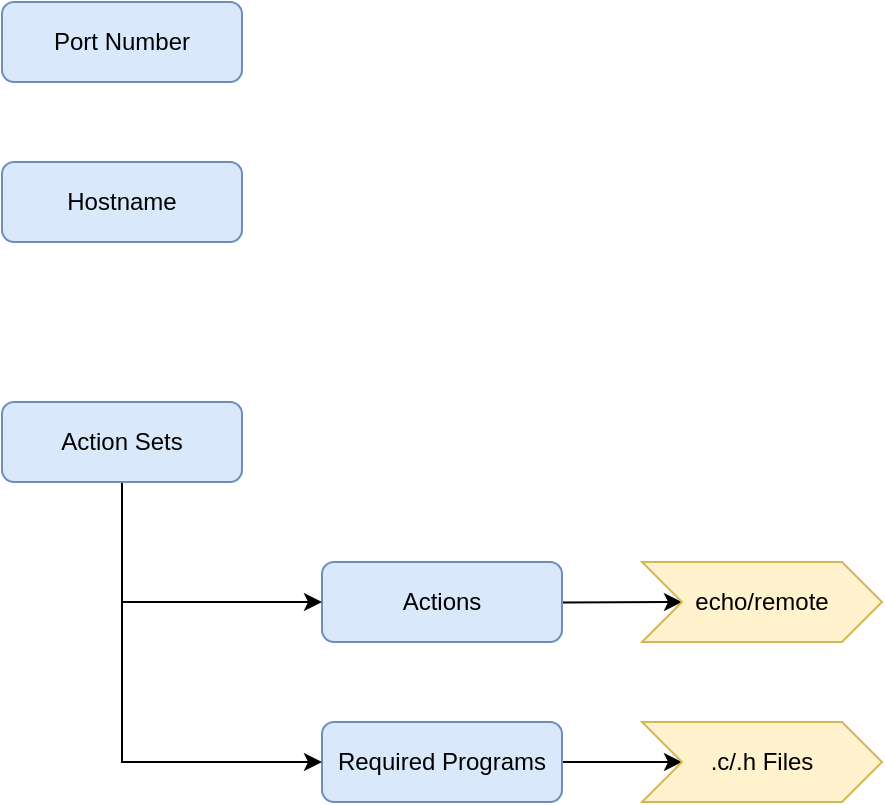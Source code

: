 <mxfile version="17.1.2" type="device"><diagram id="C5RBs43oDa-KdzZeNtuy" name="Page-1"><mxGraphModel dx="1430" dy="762" grid="1" gridSize="10" guides="1" tooltips="1" connect="1" arrows="1" fold="1" page="1" pageScale="1" pageWidth="827" pageHeight="1169" math="0" shadow="0"><root><mxCell id="WIyWlLk6GJQsqaUBKTNV-0"/><mxCell id="WIyWlLk6GJQsqaUBKTNV-1" parent="WIyWlLk6GJQsqaUBKTNV-0"/><mxCell id="WIyWlLk6GJQsqaUBKTNV-3" value="Port Number" style="rounded=1;whiteSpace=wrap;html=1;fontSize=12;glass=0;strokeWidth=1;shadow=0;fillColor=#dae8fc;strokeColor=#6c8ebf;" parent="WIyWlLk6GJQsqaUBKTNV-1" vertex="1"><mxGeometry x="160" y="40" width="120" height="40" as="geometry"/></mxCell><mxCell id="Y_vZHGiVacjAIP7jNQU_-1" value="Hostname" style="rounded=1;whiteSpace=wrap;html=1;fontSize=12;glass=0;strokeWidth=1;shadow=0;fillColor=#dae8fc;strokeColor=#6c8ebf;" vertex="1" parent="WIyWlLk6GJQsqaUBKTNV-1"><mxGeometry x="160" y="120" width="120" height="40" as="geometry"/></mxCell><mxCell id="Y_vZHGiVacjAIP7jNQU_-9" value="" style="edgeStyle=orthogonalEdgeStyle;rounded=0;orthogonalLoop=1;jettySize=auto;html=1;" edge="1" parent="WIyWlLk6GJQsqaUBKTNV-1" target="Y_vZHGiVacjAIP7jNQU_-4"><mxGeometry relative="1" as="geometry"><mxPoint x="320" y="340" as="sourcePoint"/></mxGeometry></mxCell><mxCell id="Y_vZHGiVacjAIP7jNQU_-2" value="Actions" style="rounded=1;whiteSpace=wrap;html=1;fontSize=12;glass=0;strokeWidth=1;shadow=0;fillColor=#dae8fc;strokeColor=#6c8ebf;" vertex="1" parent="WIyWlLk6GJQsqaUBKTNV-1"><mxGeometry x="320" y="320" width="120" height="40" as="geometry"/></mxCell><mxCell id="Y_vZHGiVacjAIP7jNQU_-17" style="edgeStyle=orthogonalEdgeStyle;rounded=0;orthogonalLoop=1;jettySize=auto;html=1;entryX=0;entryY=0.5;entryDx=0;entryDy=0;" edge="1" parent="WIyWlLk6GJQsqaUBKTNV-1" source="Y_vZHGiVacjAIP7jNQU_-3" target="Y_vZHGiVacjAIP7jNQU_-10"><mxGeometry relative="1" as="geometry"/></mxCell><mxCell id="Y_vZHGiVacjAIP7jNQU_-3" value="Required Programs" style="rounded=1;whiteSpace=wrap;html=1;fontSize=12;glass=0;strokeWidth=1;shadow=0;fillColor=#dae8fc;strokeColor=#6c8ebf;" vertex="1" parent="WIyWlLk6GJQsqaUBKTNV-1"><mxGeometry x="320" y="400" width="120" height="40" as="geometry"/></mxCell><mxCell id="Y_vZHGiVacjAIP7jNQU_-4" value="echo/remote" style="shape=step;perimeter=stepPerimeter;whiteSpace=wrap;html=1;fixedSize=1;fillColor=#fff2cc;strokeColor=#d6b656;" vertex="1" parent="WIyWlLk6GJQsqaUBKTNV-1"><mxGeometry x="480" y="320" width="120" height="40" as="geometry"/></mxCell><mxCell id="Y_vZHGiVacjAIP7jNQU_-10" value=".c/.h Files" style="shape=step;perimeter=stepPerimeter;whiteSpace=wrap;html=1;fixedSize=1;fillColor=#fff2cc;strokeColor=#d6b656;" vertex="1" parent="WIyWlLk6GJQsqaUBKTNV-1"><mxGeometry x="480" y="400" width="120" height="40" as="geometry"/></mxCell><mxCell id="Y_vZHGiVacjAIP7jNQU_-15" value="" style="edgeStyle=orthogonalEdgeStyle;rounded=0;orthogonalLoop=1;jettySize=auto;html=1;" edge="1" parent="WIyWlLk6GJQsqaUBKTNV-1" source="Y_vZHGiVacjAIP7jNQU_-13" target="Y_vZHGiVacjAIP7jNQU_-2"><mxGeometry relative="1" as="geometry"><Array as="points"><mxPoint x="220" y="340"/></Array></mxGeometry></mxCell><mxCell id="Y_vZHGiVacjAIP7jNQU_-18" style="edgeStyle=orthogonalEdgeStyle;rounded=0;orthogonalLoop=1;jettySize=auto;html=1;entryX=0;entryY=0.5;entryDx=0;entryDy=0;" edge="1" parent="WIyWlLk6GJQsqaUBKTNV-1" source="Y_vZHGiVacjAIP7jNQU_-13" target="Y_vZHGiVacjAIP7jNQU_-3"><mxGeometry relative="1" as="geometry"><Array as="points"><mxPoint x="220" y="420"/></Array></mxGeometry></mxCell><mxCell id="Y_vZHGiVacjAIP7jNQU_-13" value="Action Sets" style="rounded=1;whiteSpace=wrap;html=1;fontSize=12;glass=0;strokeWidth=1;shadow=0;fillColor=#dae8fc;strokeColor=#6c8ebf;" vertex="1" parent="WIyWlLk6GJQsqaUBKTNV-1"><mxGeometry x="160" y="240" width="120" height="40" as="geometry"/></mxCell></root></mxGraphModel></diagram></mxfile>